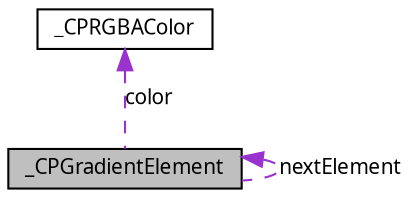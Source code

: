 digraph G
{
  bgcolor="transparent";
  edge [fontname="Lucinda Grande",fontsize="10",labelfontname="Lucinda Grande",labelfontsize="10"];
  node [fontname="Lucinda Grande",fontsize="10",shape=record];
  Node1 [label="_CPGradientElement",height=0.2,width=0.4,color="black", fillcolor="grey75", style="filled" fontcolor="black"];
  Node1 -> Node1 [dir=back,color="darkorchid3",fontsize="10",style="dashed",label="nextElement",fontname="Lucinda Grande"];
  Node2 -> Node1 [dir=back,color="darkorchid3",fontsize="10",style="dashed",label="color",fontname="Lucinda Grande"];
  Node2 [label="_CPRGBAColor",height=0.2,width=0.4,color="black",URL="$struct___c_p_r_g_b_a_color.html",tooltip="RGBA color for gradients."];
}
